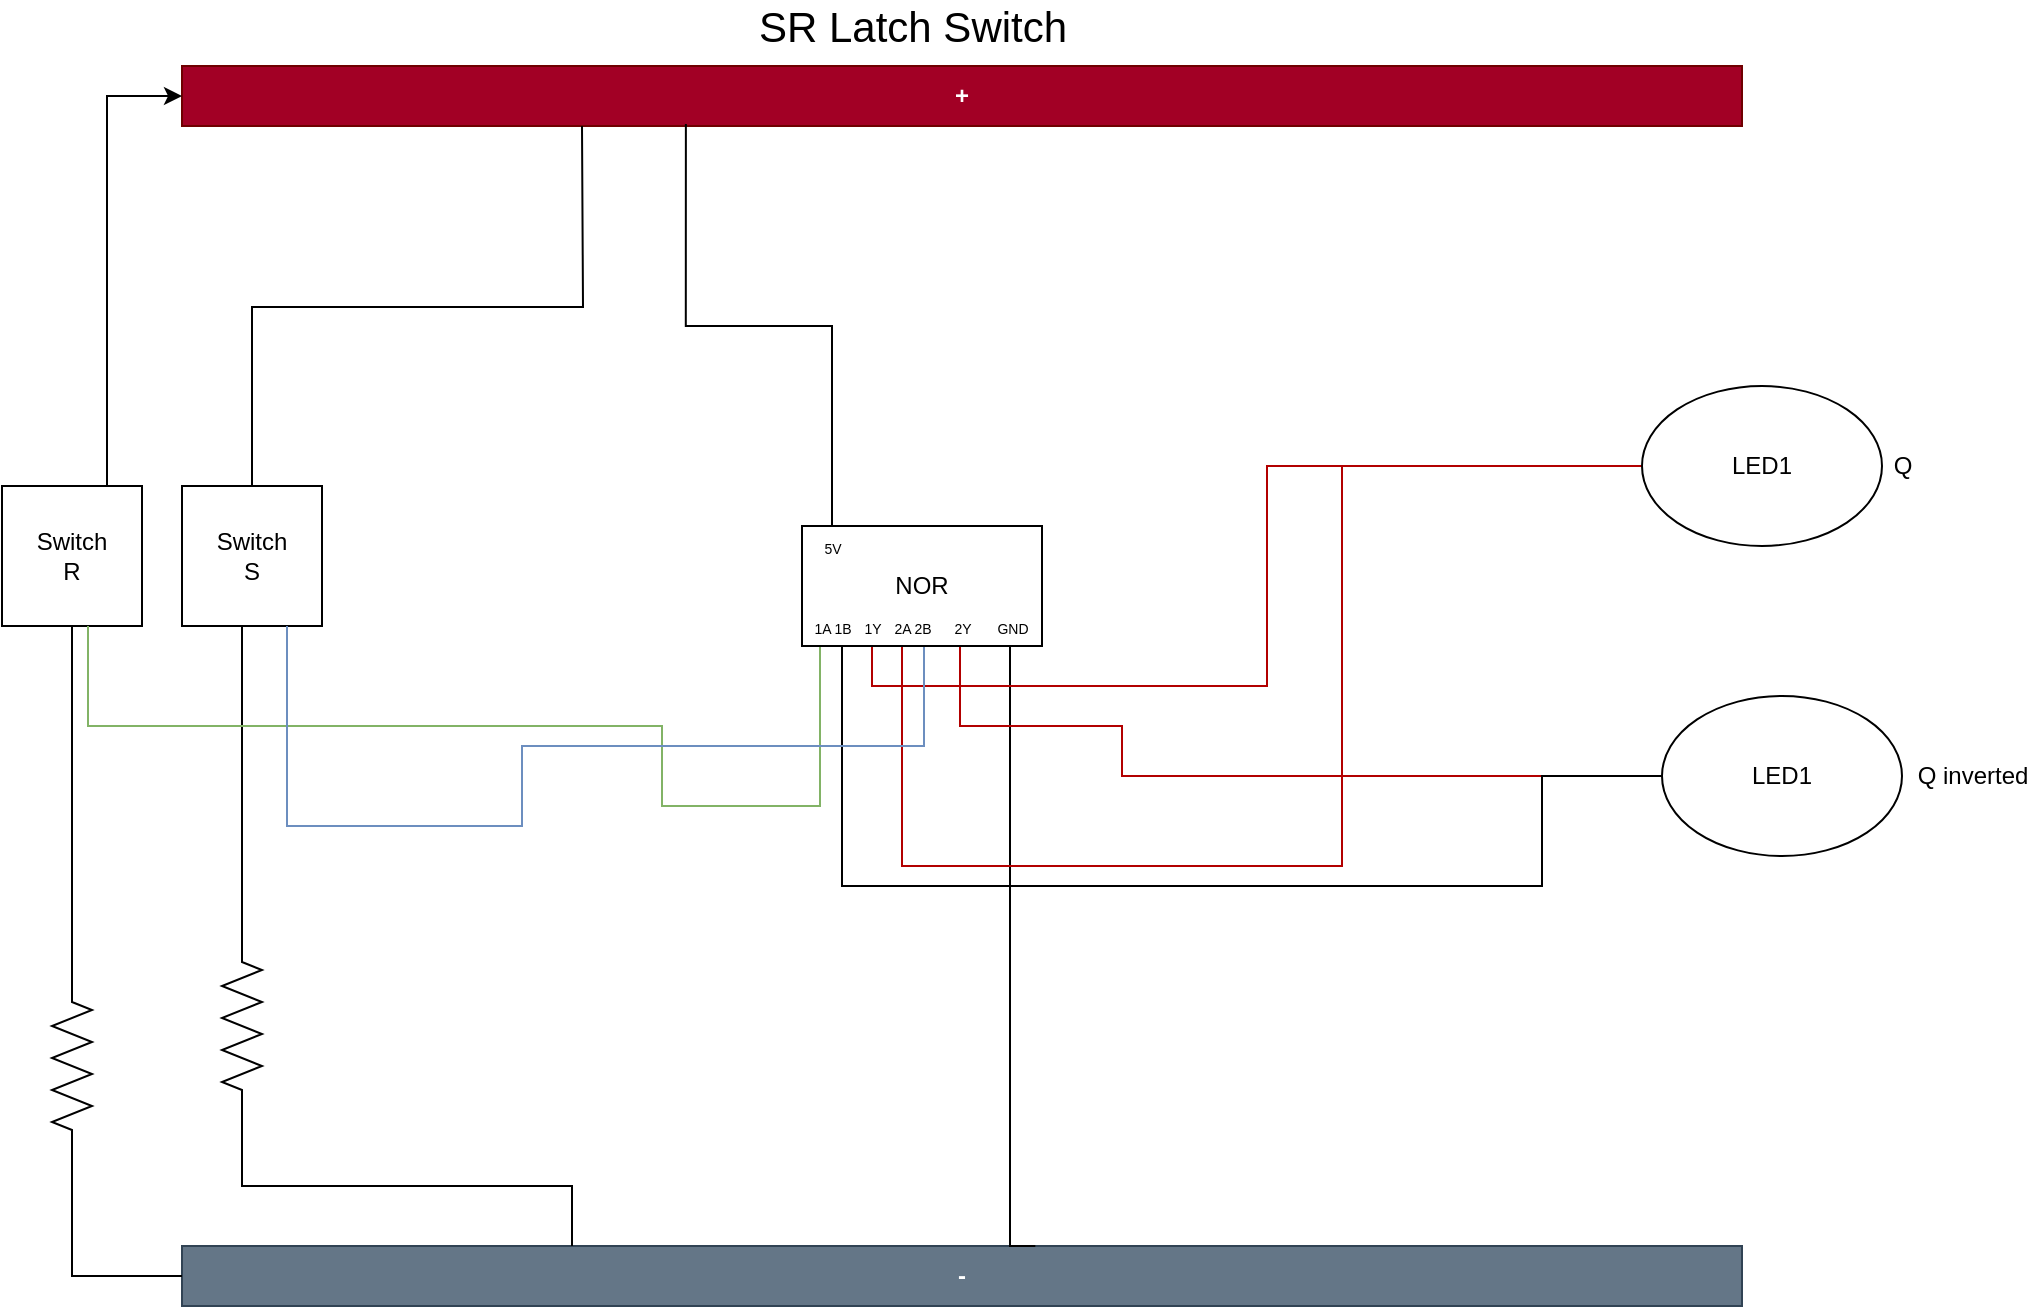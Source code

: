 <mxfile version="14.4.3" type="github" pages="3">
  <diagram name="Page-1" id="16e2658f-23c8-b752-8be9-c03fbebb8bbe">
    <mxGraphModel dx="1422" dy="1644" grid="1" gridSize="10" guides="1" tooltips="1" connect="1" arrows="1" fold="1" page="1" pageScale="1" pageWidth="1100" pageHeight="850" background="#ffffff" math="0" shadow="0">
      <root>
        <mxCell id="0" />
        <mxCell id="1" parent="0" />
        <mxCell id="QfR4-UJ0whjhzspE8iMq-1" value="&lt;b&gt;+&lt;/b&gt;" style="rounded=0;whiteSpace=wrap;html=1;direction=west;fillColor=#a20025;strokeColor=#6F0000;fontColor=#ffffff;" vertex="1" parent="1">
          <mxGeometry x="140" y="30" width="780" height="30" as="geometry" />
        </mxCell>
        <mxCell id="QfR4-UJ0whjhzspE8iMq-2" value="&lt;b&gt;-&lt;/b&gt;" style="rounded=0;whiteSpace=wrap;html=1;direction=west;fillColor=#647687;strokeColor=#314354;fontColor=#ffffff;" vertex="1" parent="1">
          <mxGeometry x="140" y="620" width="780" height="30" as="geometry" />
        </mxCell>
        <mxCell id="QfR4-UJ0whjhzspE8iMq-5" style="edgeStyle=orthogonalEdgeStyle;rounded=0;orthogonalLoop=1;jettySize=auto;html=1;exitX=0.75;exitY=0;exitDx=0;exitDy=0;entryX=1;entryY=0.5;entryDx=0;entryDy=0;" edge="1" parent="1" source="QfR4-UJ0whjhzspE8iMq-3" target="QfR4-UJ0whjhzspE8iMq-1">
          <mxGeometry relative="1" as="geometry" />
        </mxCell>
        <mxCell id="QfR4-UJ0whjhzspE8iMq-11" style="edgeStyle=orthogonalEdgeStyle;rounded=0;orthogonalLoop=1;jettySize=auto;html=1;exitX=0.5;exitY=1;exitDx=0;exitDy=0;endArrow=none;endFill=0;" edge="1" parent="1" source="QfR4-UJ0whjhzspE8iMq-3" target="QfR4-UJ0whjhzspE8iMq-10">
          <mxGeometry relative="1" as="geometry" />
        </mxCell>
        <mxCell id="QfR4-UJ0whjhzspE8iMq-3" value="Switch&lt;br&gt;R" style="whiteSpace=wrap;html=1;aspect=fixed;" vertex="1" parent="1">
          <mxGeometry x="50" y="240" width="70" height="70" as="geometry" />
        </mxCell>
        <mxCell id="QfR4-UJ0whjhzspE8iMq-6" style="edgeStyle=orthogonalEdgeStyle;rounded=0;orthogonalLoop=1;jettySize=auto;html=1;exitX=0.5;exitY=0;exitDx=0;exitDy=0;endArrow=none;endFill=0;" edge="1" parent="1" source="QfR4-UJ0whjhzspE8iMq-4">
          <mxGeometry relative="1" as="geometry">
            <mxPoint x="340" y="60" as="targetPoint" />
          </mxGeometry>
        </mxCell>
        <mxCell id="QfR4-UJ0whjhzspE8iMq-8" style="edgeStyle=orthogonalEdgeStyle;rounded=0;orthogonalLoop=1;jettySize=auto;html=1;exitX=0.5;exitY=1;exitDx=0;exitDy=0;endArrow=none;endFill=0;" edge="1" parent="1" source="QfR4-UJ0whjhzspE8iMq-4" target="QfR4-UJ0whjhzspE8iMq-7">
          <mxGeometry relative="1" as="geometry">
            <Array as="points">
              <mxPoint x="170" y="310" />
            </Array>
          </mxGeometry>
        </mxCell>
        <mxCell id="QfR4-UJ0whjhzspE8iMq-4" value="Switch&lt;br&gt;S" style="whiteSpace=wrap;html=1;aspect=fixed;" vertex="1" parent="1">
          <mxGeometry x="140" y="240" width="70" height="70" as="geometry" />
        </mxCell>
        <mxCell id="QfR4-UJ0whjhzspE8iMq-9" style="edgeStyle=orthogonalEdgeStyle;rounded=0;orthogonalLoop=1;jettySize=auto;html=1;exitX=1;exitY=0.5;exitDx=0;exitDy=0;exitPerimeter=0;entryX=0.75;entryY=1;entryDx=0;entryDy=0;endArrow=none;endFill=0;" edge="1" parent="1" source="QfR4-UJ0whjhzspE8iMq-7" target="QfR4-UJ0whjhzspE8iMq-2">
          <mxGeometry relative="1" as="geometry" />
        </mxCell>
        <mxCell id="QfR4-UJ0whjhzspE8iMq-7" value="" style="pointerEvents=1;verticalLabelPosition=bottom;shadow=0;dashed=0;align=center;html=1;verticalAlign=top;shape=mxgraph.electrical.resistors.resistor_2;rotation=90;" vertex="1" parent="1">
          <mxGeometry x="120" y="500" width="100" height="20" as="geometry" />
        </mxCell>
        <mxCell id="QfR4-UJ0whjhzspE8iMq-12" style="edgeStyle=orthogonalEdgeStyle;rounded=0;orthogonalLoop=1;jettySize=auto;html=1;exitX=1;exitY=0.5;exitDx=0;exitDy=0;exitPerimeter=0;entryX=1;entryY=0.5;entryDx=0;entryDy=0;endArrow=none;endFill=0;" edge="1" parent="1" source="QfR4-UJ0whjhzspE8iMq-10" target="QfR4-UJ0whjhzspE8iMq-2">
          <mxGeometry relative="1" as="geometry" />
        </mxCell>
        <mxCell id="QfR4-UJ0whjhzspE8iMq-10" value="" style="pointerEvents=1;verticalLabelPosition=bottom;shadow=0;dashed=0;align=center;html=1;verticalAlign=top;shape=mxgraph.electrical.resistors.resistor_2;rotation=90;" vertex="1" parent="1">
          <mxGeometry x="35" y="520" width="100" height="20" as="geometry" />
        </mxCell>
        <mxCell id="QfR4-UJ0whjhzspE8iMq-16" style="edgeStyle=orthogonalEdgeStyle;rounded=0;orthogonalLoop=1;jettySize=auto;html=1;entryX=0.677;entryY=0.033;entryDx=0;entryDy=0;entryPerimeter=0;endArrow=none;endFill=0;" edge="1" parent="1" source="QfR4-UJ0whjhzspE8iMq-15" target="QfR4-UJ0whjhzspE8iMq-1">
          <mxGeometry relative="1" as="geometry" />
        </mxCell>
        <mxCell id="QfR4-UJ0whjhzspE8iMq-17" style="edgeStyle=orthogonalEdgeStyle;rounded=0;orthogonalLoop=1;jettySize=auto;html=1;entryX=0.453;entryY=1;entryDx=0;entryDy=0;entryPerimeter=0;endArrow=none;endFill=0;" edge="1" parent="1" target="QfR4-UJ0whjhzspE8iMq-2">
          <mxGeometry relative="1" as="geometry">
            <mxPoint x="554" y="320" as="sourcePoint" />
            <Array as="points">
              <mxPoint x="554" y="620" />
            </Array>
          </mxGeometry>
        </mxCell>
        <mxCell id="QfR4-UJ0whjhzspE8iMq-26" style="edgeStyle=orthogonalEdgeStyle;rounded=0;orthogonalLoop=1;jettySize=auto;html=1;endArrow=none;endFill=0;entryX=0;entryY=0.5;entryDx=0;entryDy=0;fillColor=#e51400;strokeColor=#B20000;" edge="1" parent="1" target="QfR4-UJ0whjhzspE8iMq-25">
          <mxGeometry relative="1" as="geometry">
            <mxPoint x="610" y="400" as="targetPoint" />
            <mxPoint x="529" y="320" as="sourcePoint" />
            <Array as="points">
              <mxPoint x="529" y="360" />
              <mxPoint x="610" y="360" />
              <mxPoint x="610" y="385" />
            </Array>
          </mxGeometry>
        </mxCell>
        <mxCell id="QfR4-UJ0whjhzspE8iMq-29" style="edgeStyle=orthogonalEdgeStyle;rounded=0;orthogonalLoop=1;jettySize=auto;html=1;exitX=0.5;exitY=1;exitDx=0;exitDy=0;entryX=0;entryY=0.5;entryDx=0;entryDy=0;endArrow=none;endFill=0;exitPerimeter=0;fillColor=#e51400;strokeColor=#B20000;" edge="1" parent="1" source="QfR4-UJ0whjhzspE8iMq-21" target="QfR4-UJ0whjhzspE8iMq-18">
          <mxGeometry relative="1" as="geometry" />
        </mxCell>
        <mxCell id="QfR4-UJ0whjhzspE8iMq-30" style="edgeStyle=orthogonalEdgeStyle;rounded=0;orthogonalLoop=1;jettySize=auto;html=1;exitX=0.5;exitY=1;exitDx=0;exitDy=0;endArrow=none;endFill=0;exitPerimeter=0;entryX=0;entryY=0.5;entryDx=0;entryDy=0;" edge="1" parent="1" source="QfR4-UJ0whjhzspE8iMq-20" target="QfR4-UJ0whjhzspE8iMq-25">
          <mxGeometry relative="1" as="geometry">
            <mxPoint x="820" y="390" as="targetPoint" />
            <Array as="points">
              <mxPoint x="470" y="440" />
              <mxPoint x="820" y="440" />
              <mxPoint x="820" y="385" />
            </Array>
          </mxGeometry>
        </mxCell>
        <mxCell id="QfR4-UJ0whjhzspE8iMq-33" style="edgeStyle=orthogonalEdgeStyle;rounded=0;orthogonalLoop=1;jettySize=auto;html=1;endArrow=none;endFill=0;gradientColor=#97d077;fillColor=#d5e8d4;strokeColor=#82b366;" edge="1" parent="1">
          <mxGeometry relative="1" as="geometry">
            <mxPoint x="93" y="310" as="targetPoint" />
            <mxPoint x="459" y="320" as="sourcePoint" />
            <Array as="points">
              <mxPoint x="459" y="400" />
              <mxPoint x="380" y="400" />
              <mxPoint x="380" y="360" />
              <mxPoint x="93" y="360" />
            </Array>
          </mxGeometry>
        </mxCell>
        <mxCell id="QfR4-UJ0whjhzspE8iMq-34" style="edgeStyle=orthogonalEdgeStyle;rounded=0;orthogonalLoop=1;jettySize=auto;html=1;exitX=-0.05;exitY=0.8;exitDx=0;exitDy=0;endArrow=none;endFill=0;exitPerimeter=0;entryX=0;entryY=0.5;entryDx=0;entryDy=0;fillColor=#e51400;strokeColor=#B20000;" edge="1" parent="1" source="QfR4-UJ0whjhzspE8iMq-23" target="QfR4-UJ0whjhzspE8iMq-18">
          <mxGeometry relative="1" as="geometry">
            <mxPoint x="610" y="410" as="targetPoint" />
            <Array as="points">
              <mxPoint x="500" y="316" />
              <mxPoint x="500" y="430" />
              <mxPoint x="720" y="430" />
              <mxPoint x="720" y="230" />
            </Array>
          </mxGeometry>
        </mxCell>
        <mxCell id="QfR4-UJ0whjhzspE8iMq-35" style="edgeStyle=orthogonalEdgeStyle;rounded=0;orthogonalLoop=1;jettySize=auto;html=1;endArrow=none;endFill=0;entryX=0.75;entryY=1;entryDx=0;entryDy=0;gradientColor=#7ea6e0;fillColor=#dae8fc;strokeColor=#6c8ebf;" edge="1" parent="1" target="QfR4-UJ0whjhzspE8iMq-4">
          <mxGeometry relative="1" as="geometry">
            <mxPoint x="230" y="400" as="targetPoint" />
            <mxPoint x="511" y="320" as="sourcePoint" />
            <Array as="points">
              <mxPoint x="511" y="370" />
              <mxPoint x="310" y="370" />
              <mxPoint x="310" y="410" />
              <mxPoint x="193" y="410" />
            </Array>
          </mxGeometry>
        </mxCell>
        <mxCell id="QfR4-UJ0whjhzspE8iMq-13" value="NOR&lt;br&gt;" style="rounded=0;whiteSpace=wrap;html=1;" vertex="1" parent="1">
          <mxGeometry x="450" y="260" width="120" height="60" as="geometry" />
        </mxCell>
        <mxCell id="QfR4-UJ0whjhzspE8iMq-14" value="&lt;font style=&quot;font-size: 7px&quot;&gt;GND&lt;/font&gt;" style="text;html=1;resizable=0;autosize=1;align=center;verticalAlign=middle;points=[];fillColor=none;strokeColor=none;rounded=0;" vertex="1" parent="1">
          <mxGeometry x="540" y="300" width="30" height="20" as="geometry" />
        </mxCell>
        <mxCell id="QfR4-UJ0whjhzspE8iMq-15" value="&lt;span style=&quot;font-size: 7px&quot;&gt;5V&lt;/span&gt;" style="text;html=1;resizable=0;autosize=1;align=center;verticalAlign=middle;points=[];fillColor=none;strokeColor=none;rounded=0;" vertex="1" parent="1">
          <mxGeometry x="455" y="260" width="20" height="20" as="geometry" />
        </mxCell>
        <mxCell id="QfR4-UJ0whjhzspE8iMq-18" value="LED1" style="ellipse;whiteSpace=wrap;html=1;" vertex="1" parent="1">
          <mxGeometry x="870" y="190" width="120" height="80" as="geometry" />
        </mxCell>
        <mxCell id="QfR4-UJ0whjhzspE8iMq-19" value="&lt;span style=&quot;font-size: 7px&quot;&gt;1A&lt;/span&gt;" style="text;html=1;resizable=0;autosize=1;align=center;verticalAlign=middle;points=[];fillColor=none;strokeColor=none;rounded=0;" vertex="1" parent="1">
          <mxGeometry x="450" y="300" width="20" height="20" as="geometry" />
        </mxCell>
        <mxCell id="QfR4-UJ0whjhzspE8iMq-20" value="&lt;span style=&quot;font-size: 7px&quot;&gt;1B&lt;/span&gt;" style="text;html=1;resizable=0;autosize=1;align=center;verticalAlign=middle;points=[];fillColor=none;strokeColor=none;rounded=0;" vertex="1" parent="1">
          <mxGeometry x="460" y="300" width="20" height="20" as="geometry" />
        </mxCell>
        <mxCell id="QfR4-UJ0whjhzspE8iMq-21" value="&lt;span style=&quot;font-size: 7px&quot;&gt;1Y&lt;/span&gt;&lt;span style=&quot;color: rgba(0 , 0 , 0 , 0) ; font-family: monospace ; font-size: 0px&quot;&gt;%3CmxGraphModel%3E%3Croot%3E%3CmxCell%20id%3D%220%22%2F%3E%3CmxCell%20id%3D%221%22%20parent%3D%220%22%2F%3E%3CmxCell%20id%3D%222%22%20value%3D%22%26lt%3Bspan%20style%3D%26quot%3Bfont-size%3A%207px%26quot%3B%26gt%3B5V%26lt%3B%2Fspan%26gt%3B%22%20style%3D%22text%3Bhtml%3D1%3Bresizable%3D0%3Bautosize%3D1%3Balign%3Dcenter%3BverticalAlign%3Dmiddle%3Bpoints%3D%5B%5D%3BfillColor%3Dnone%3BstrokeColor%3Dnone%3Brounded%3D0%3B%22%20vertex%3D%221%22%20parent%3D%221%22%3E%3CmxGeometry%20x%3D%22455%22%20y%3D%22260%22%20width%3D%2220%22%20height%3D%2220%22%20as%3D%22geometry%22%2F%3E%3C%2FmxCell%3E%3C%2Froot%3E%3C%2FmxGraphModel%3E&lt;/span&gt;" style="text;html=1;resizable=0;autosize=1;align=center;verticalAlign=middle;points=[];fillColor=none;strokeColor=none;rounded=0;" vertex="1" parent="1">
          <mxGeometry x="475" y="300" width="20" height="20" as="geometry" />
        </mxCell>
        <mxCell id="QfR4-UJ0whjhzspE8iMq-22" value="&lt;span style=&quot;font-size: 7px&quot;&gt;2A&lt;/span&gt;" style="text;html=1;resizable=0;autosize=1;align=center;verticalAlign=middle;points=[];fillColor=none;strokeColor=none;rounded=0;" vertex="1" parent="1">
          <mxGeometry x="490" y="300" width="20" height="20" as="geometry" />
        </mxCell>
        <mxCell id="QfR4-UJ0whjhzspE8iMq-23" value="&lt;span style=&quot;font-size: 7px&quot;&gt;2B&lt;/span&gt;" style="text;html=1;resizable=0;autosize=1;align=center;verticalAlign=middle;points=[];fillColor=none;strokeColor=none;rounded=0;" vertex="1" parent="1">
          <mxGeometry x="500" y="300" width="20" height="20" as="geometry" />
        </mxCell>
        <mxCell id="QfR4-UJ0whjhzspE8iMq-24" value="&lt;span style=&quot;font-size: 7px&quot;&gt;2Y&lt;/span&gt;" style="text;html=1;resizable=0;autosize=1;align=center;verticalAlign=middle;points=[];fillColor=none;strokeColor=none;rounded=0;" vertex="1" parent="1">
          <mxGeometry x="520" y="300" width="20" height="20" as="geometry" />
        </mxCell>
        <mxCell id="QfR4-UJ0whjhzspE8iMq-25" value="LED1" style="ellipse;whiteSpace=wrap;html=1;" vertex="1" parent="1">
          <mxGeometry x="880" y="345" width="120" height="80" as="geometry" />
        </mxCell>
        <mxCell id="QfR4-UJ0whjhzspE8iMq-27" value="Q" style="text;html=1;resizable=0;autosize=1;align=center;verticalAlign=middle;points=[];fillColor=none;strokeColor=none;rounded=0;" vertex="1" parent="1">
          <mxGeometry x="990" y="220" width="20" height="20" as="geometry" />
        </mxCell>
        <mxCell id="QfR4-UJ0whjhzspE8iMq-28" value="Q inverted" style="text;html=1;resizable=0;autosize=1;align=center;verticalAlign=middle;points=[];fillColor=none;strokeColor=none;rounded=0;" vertex="1" parent="1">
          <mxGeometry x="1000" y="375" width="70" height="20" as="geometry" />
        </mxCell>
        <mxCell id="26kr1pwJF45kp2rdB3a0-1" value="&lt;font style=&quot;font-size: 21px&quot;&gt;SR Latch Switch&lt;/font&gt;" style="text;html=1;resizable=0;autosize=1;align=center;verticalAlign=middle;points=[];fillColor=none;strokeColor=none;rounded=0;" vertex="1" parent="1">
          <mxGeometry x="420" width="170" height="20" as="geometry" />
        </mxCell>
      </root>
    </mxGraphModel>
  </diagram>
  <diagram id="KR2GZfbOzbUdG0_TTxuq" name="Page-2">
    <mxGraphModel dx="1422" dy="1894" grid="1" gridSize="10" guides="1" tooltips="1" connect="1" arrows="1" fold="1" page="1" pageScale="1" pageWidth="850" pageHeight="1100" math="0" shadow="0">
      <root>
        <mxCell id="eFOrSExq6CK0ts5UjtNN-0" />
        <mxCell id="eFOrSExq6CK0ts5UjtNN-1" parent="eFOrSExq6CK0ts5UjtNN-0" />
        <mxCell id="nwZKjMlIcpPPA3rk51uq-0" value="&lt;b&gt;+&lt;/b&gt;" style="rounded=0;whiteSpace=wrap;html=1;direction=west;fillColor=#a20025;strokeColor=#6F0000;fontColor=#ffffff;" vertex="1" parent="eFOrSExq6CK0ts5UjtNN-1">
          <mxGeometry x="277" y="29.62" width="790" height="30.38" as="geometry" />
        </mxCell>
        <mxCell id="nwZKjMlIcpPPA3rk51uq-1" value="&lt;b&gt;-&lt;/b&gt;" style="rounded=0;whiteSpace=wrap;html=1;direction=west;fillColor=#647687;strokeColor=#314354;fontColor=#ffffff;" vertex="1" parent="eFOrSExq6CK0ts5UjtNN-1">
          <mxGeometry x="287" y="620" width="780" height="30" as="geometry" />
        </mxCell>
        <mxCell id="nwZKjMlIcpPPA3rk51uq-3" style="edgeStyle=orthogonalEdgeStyle;rounded=0;orthogonalLoop=1;jettySize=auto;html=1;endArrow=none;endFill=0;exitX=0.25;exitY=1;exitDx=0;exitDy=0;" edge="1" parent="eFOrSExq6CK0ts5UjtNN-1" source="nwZKjMlIcpPPA3rk51uq-4" target="nwZKjMlIcpPPA3rk51uq-11">
          <mxGeometry relative="1" as="geometry">
            <mxPoint x="60" y="320" as="sourcePoint" />
            <Array as="points">
              <mxPoint x="60" y="305" />
              <mxPoint x="60" y="360" />
              <mxPoint x="232" y="360" />
            </Array>
          </mxGeometry>
        </mxCell>
        <mxCell id="WiQnFg71IerMg16deOx3-1" style="edgeStyle=orthogonalEdgeStyle;rounded=0;orthogonalLoop=1;jettySize=auto;html=1;exitX=0.75;exitY=1;exitDx=0;exitDy=0;endArrow=none;endFill=0;entryX=0.55;entryY=0.95;entryDx=0;entryDy=0;entryPerimeter=0;" edge="1" parent="eFOrSExq6CK0ts5UjtNN-1" source="nwZKjMlIcpPPA3rk51uq-4" target="nwZKjMlIcpPPA3rk51uq-41">
          <mxGeometry relative="1" as="geometry">
            <mxPoint x="358" y="230" as="targetPoint" />
            <Array as="points">
              <mxPoint x="93" y="325" />
              <mxPoint x="260" y="325" />
              <mxPoint x="260" y="280" />
              <mxPoint x="361" y="280" />
            </Array>
          </mxGeometry>
        </mxCell>
        <mxCell id="nwZKjMlIcpPPA3rk51uq-4" value="Switch&lt;br&gt;D" style="whiteSpace=wrap;html=1;aspect=fixed;" vertex="1" parent="eFOrSExq6CK0ts5UjtNN-1">
          <mxGeometry x="40" y="235" width="70" height="70" as="geometry" />
        </mxCell>
        <mxCell id="nwZKjMlIcpPPA3rk51uq-5" style="edgeStyle=orthogonalEdgeStyle;rounded=0;orthogonalLoop=1;jettySize=auto;html=1;exitX=0.5;exitY=0;exitDx=0;exitDy=0;endArrow=none;endFill=0;fillColor=#fad9d5;strokeColor=#ae4132;" edge="1" parent="eFOrSExq6CK0ts5UjtNN-1" source="nwZKjMlIcpPPA3rk51uq-7">
          <mxGeometry relative="1" as="geometry">
            <mxPoint x="487" y="60" as="targetPoint" />
          </mxGeometry>
        </mxCell>
        <mxCell id="nwZKjMlIcpPPA3rk51uq-6" style="edgeStyle=orthogonalEdgeStyle;rounded=0;orthogonalLoop=1;jettySize=auto;html=1;exitX=0.5;exitY=1;exitDx=0;exitDy=0;endArrow=none;endFill=0;" edge="1" parent="eFOrSExq6CK0ts5UjtNN-1" source="nwZKjMlIcpPPA3rk51uq-7" target="nwZKjMlIcpPPA3rk51uq-9">
          <mxGeometry relative="1" as="geometry">
            <Array as="points">
              <mxPoint x="317" y="310" />
            </Array>
          </mxGeometry>
        </mxCell>
        <mxCell id="baV7a3Zu3wdEVQ7jMZa--9" style="edgeStyle=orthogonalEdgeStyle;rounded=0;orthogonalLoop=1;jettySize=auto;html=1;exitX=1;exitY=0.75;exitDx=0;exitDy=0;entryX=-0.15;entryY=1;entryDx=0;entryDy=0;entryPerimeter=0;endArrow=none;endFill=0;fillColor=#d0cee2;strokeColor=#56517e;" edge="1" parent="eFOrSExq6CK0ts5UjtNN-1" source="nwZKjMlIcpPPA3rk51uq-7" target="nwZKjMlIcpPPA3rk51uq-39">
          <mxGeometry relative="1" as="geometry" />
        </mxCell>
        <mxCell id="WiQnFg71IerMg16deOx3-2" style="edgeStyle=orthogonalEdgeStyle;rounded=0;orthogonalLoop=1;jettySize=auto;html=1;exitX=0.25;exitY=1;exitDx=0;exitDy=0;endArrow=none;endFill=0;fillColor=#d0cee2;strokeColor=#56517e;" edge="1" parent="eFOrSExq6CK0ts5UjtNN-1" source="nwZKjMlIcpPPA3rk51uq-7">
          <mxGeometry relative="1" as="geometry">
            <mxPoint x="349" y="230" as="targetPoint" />
            <Array as="points">
              <mxPoint x="138" y="350" />
              <mxPoint x="349" y="350" />
            </Array>
          </mxGeometry>
        </mxCell>
        <mxCell id="nwZKjMlIcpPPA3rk51uq-7" value="Switch&lt;br&gt;E" style="whiteSpace=wrap;html=1;aspect=fixed;" vertex="1" parent="eFOrSExq6CK0ts5UjtNN-1">
          <mxGeometry x="120" y="235" width="70" height="70" as="geometry" />
        </mxCell>
        <mxCell id="nwZKjMlIcpPPA3rk51uq-8" style="edgeStyle=orthogonalEdgeStyle;rounded=0;orthogonalLoop=1;jettySize=auto;html=1;exitX=1;exitY=0.5;exitDx=0;exitDy=0;exitPerimeter=0;entryX=0.75;entryY=1;entryDx=0;entryDy=0;endArrow=none;endFill=0;" edge="1" parent="eFOrSExq6CK0ts5UjtNN-1" source="nwZKjMlIcpPPA3rk51uq-9" target="nwZKjMlIcpPPA3rk51uq-1">
          <mxGeometry relative="1" as="geometry" />
        </mxCell>
        <mxCell id="nwZKjMlIcpPPA3rk51uq-9" value="" style="pointerEvents=1;verticalLabelPosition=bottom;shadow=0;dashed=0;align=center;html=1;verticalAlign=top;shape=mxgraph.electrical.resistors.resistor_2;rotation=90;" vertex="1" parent="eFOrSExq6CK0ts5UjtNN-1">
          <mxGeometry x="267" y="500" width="100" height="20" as="geometry" />
        </mxCell>
        <mxCell id="nwZKjMlIcpPPA3rk51uq-10" style="edgeStyle=orthogonalEdgeStyle;rounded=0;orthogonalLoop=1;jettySize=auto;html=1;exitX=1;exitY=0.5;exitDx=0;exitDy=0;exitPerimeter=0;entryX=1;entryY=0.5;entryDx=0;entryDy=0;endArrow=none;endFill=0;" edge="1" parent="eFOrSExq6CK0ts5UjtNN-1" source="nwZKjMlIcpPPA3rk51uq-11" target="nwZKjMlIcpPPA3rk51uq-1">
          <mxGeometry relative="1" as="geometry" />
        </mxCell>
        <mxCell id="nwZKjMlIcpPPA3rk51uq-11" value="" style="pointerEvents=1;verticalLabelPosition=bottom;shadow=0;dashed=0;align=center;html=1;verticalAlign=top;shape=mxgraph.electrical.resistors.resistor_2;rotation=90;" vertex="1" parent="eFOrSExq6CK0ts5UjtNN-1">
          <mxGeometry x="182" y="520" width="100" height="20" as="geometry" />
        </mxCell>
        <mxCell id="nwZKjMlIcpPPA3rk51uq-12" style="edgeStyle=orthogonalEdgeStyle;rounded=0;orthogonalLoop=1;jettySize=auto;html=1;entryX=0.677;entryY=0.033;entryDx=0;entryDy=0;entryPerimeter=0;endArrow=none;endFill=0;fillColor=#fad9d5;strokeColor=#ae4132;" edge="1" parent="eFOrSExq6CK0ts5UjtNN-1" source="nwZKjMlIcpPPA3rk51uq-22" target="nwZKjMlIcpPPA3rk51uq-0">
          <mxGeometry relative="1" as="geometry" />
        </mxCell>
        <mxCell id="nwZKjMlIcpPPA3rk51uq-13" style="edgeStyle=orthogonalEdgeStyle;rounded=0;orthogonalLoop=1;jettySize=auto;html=1;entryX=0.453;entryY=1;entryDx=0;entryDy=0;entryPerimeter=0;endArrow=none;endFill=0;" edge="1" parent="eFOrSExq6CK0ts5UjtNN-1" target="nwZKjMlIcpPPA3rk51uq-1">
          <mxGeometry relative="1" as="geometry">
            <mxPoint x="701" y="320" as="sourcePoint" />
            <Array as="points">
              <mxPoint x="701" y="620" />
            </Array>
          </mxGeometry>
        </mxCell>
        <mxCell id="nwZKjMlIcpPPA3rk51uq-14" style="edgeStyle=orthogonalEdgeStyle;rounded=0;orthogonalLoop=1;jettySize=auto;html=1;endArrow=none;endFill=0;entryX=0;entryY=0.5;entryDx=0;entryDy=0;fillColor=#e51400;strokeColor=#B20000;" edge="1" parent="eFOrSExq6CK0ts5UjtNN-1" target="nwZKjMlIcpPPA3rk51uq-30">
          <mxGeometry relative="1" as="geometry">
            <mxPoint x="757" y="400" as="targetPoint" />
            <mxPoint x="676" y="320" as="sourcePoint" />
            <Array as="points">
              <mxPoint x="676" y="360" />
              <mxPoint x="757" y="360" />
              <mxPoint x="757" y="385" />
            </Array>
          </mxGeometry>
        </mxCell>
        <mxCell id="nwZKjMlIcpPPA3rk51uq-15" style="edgeStyle=orthogonalEdgeStyle;rounded=0;orthogonalLoop=1;jettySize=auto;html=1;exitX=0.5;exitY=1;exitDx=0;exitDy=0;entryX=0;entryY=0.5;entryDx=0;entryDy=0;endArrow=none;endFill=0;exitPerimeter=0;fillColor=#e51400;strokeColor=#B20000;" edge="1" parent="eFOrSExq6CK0ts5UjtNN-1" source="nwZKjMlIcpPPA3rk51uq-26" target="nwZKjMlIcpPPA3rk51uq-23">
          <mxGeometry relative="1" as="geometry" />
        </mxCell>
        <mxCell id="nwZKjMlIcpPPA3rk51uq-16" style="edgeStyle=orthogonalEdgeStyle;rounded=0;orthogonalLoop=1;jettySize=auto;html=1;exitX=0.5;exitY=1;exitDx=0;exitDy=0;endArrow=none;endFill=0;exitPerimeter=0;entryX=0;entryY=0.5;entryDx=0;entryDy=0;" edge="1" parent="eFOrSExq6CK0ts5UjtNN-1" source="nwZKjMlIcpPPA3rk51uq-25" target="nwZKjMlIcpPPA3rk51uq-30">
          <mxGeometry relative="1" as="geometry">
            <mxPoint x="967" y="390" as="targetPoint" />
            <Array as="points">
              <mxPoint x="617" y="440" />
              <mxPoint x="967" y="440" />
              <mxPoint x="967" y="385" />
            </Array>
          </mxGeometry>
        </mxCell>
        <mxCell id="nwZKjMlIcpPPA3rk51uq-17" style="edgeStyle=orthogonalEdgeStyle;rounded=0;orthogonalLoop=1;jettySize=auto;html=1;endArrow=none;endFill=0;gradientColor=#97d077;fillColor=#d5e8d4;strokeColor=#82b366;" edge="1" parent="eFOrSExq6CK0ts5UjtNN-1">
          <mxGeometry relative="1" as="geometry">
            <mxPoint x="333" y="230" as="targetPoint" />
            <mxPoint x="606" y="320" as="sourcePoint" />
            <Array as="points">
              <mxPoint x="606" y="400" />
              <mxPoint x="527" y="400" />
              <mxPoint x="527" y="360" />
              <mxPoint x="340" y="360" />
              <mxPoint x="340" y="290" />
              <mxPoint x="333" y="290" />
            </Array>
          </mxGeometry>
        </mxCell>
        <mxCell id="nwZKjMlIcpPPA3rk51uq-18" style="edgeStyle=orthogonalEdgeStyle;rounded=0;orthogonalLoop=1;jettySize=auto;html=1;exitX=-0.05;exitY=0.8;exitDx=0;exitDy=0;endArrow=none;endFill=0;exitPerimeter=0;entryX=0;entryY=0.5;entryDx=0;entryDy=0;fillColor=#e51400;strokeColor=#B20000;" edge="1" parent="eFOrSExq6CK0ts5UjtNN-1" source="nwZKjMlIcpPPA3rk51uq-28" target="nwZKjMlIcpPPA3rk51uq-23">
          <mxGeometry relative="1" as="geometry">
            <mxPoint x="757" y="410" as="targetPoint" />
            <Array as="points">
              <mxPoint x="647" y="316" />
              <mxPoint x="647" y="430" />
              <mxPoint x="867" y="430" />
              <mxPoint x="867" y="230" />
            </Array>
          </mxGeometry>
        </mxCell>
        <mxCell id="nwZKjMlIcpPPA3rk51uq-20" value="NOR&lt;br&gt;" style="rounded=0;whiteSpace=wrap;html=1;" vertex="1" parent="eFOrSExq6CK0ts5UjtNN-1">
          <mxGeometry x="597" y="260" width="120" height="60" as="geometry" />
        </mxCell>
        <mxCell id="nwZKjMlIcpPPA3rk51uq-21" value="&lt;font style=&quot;font-size: 7px&quot;&gt;GND&lt;/font&gt;" style="text;html=1;resizable=0;autosize=1;align=center;verticalAlign=middle;points=[];fillColor=none;strokeColor=none;rounded=0;" vertex="1" parent="eFOrSExq6CK0ts5UjtNN-1">
          <mxGeometry x="687" y="300" width="30" height="20" as="geometry" />
        </mxCell>
        <mxCell id="nwZKjMlIcpPPA3rk51uq-22" value="&lt;span style=&quot;font-size: 7px&quot;&gt;5V&lt;/span&gt;" style="text;html=1;resizable=0;autosize=1;align=center;verticalAlign=middle;points=[];fillColor=none;strokeColor=none;rounded=0;" vertex="1" parent="eFOrSExq6CK0ts5UjtNN-1">
          <mxGeometry x="602" y="260" width="20" height="20" as="geometry" />
        </mxCell>
        <mxCell id="nwZKjMlIcpPPA3rk51uq-23" value="LED1" style="ellipse;whiteSpace=wrap;html=1;" vertex="1" parent="eFOrSExq6CK0ts5UjtNN-1">
          <mxGeometry x="1017" y="190" width="120" height="80" as="geometry" />
        </mxCell>
        <mxCell id="nwZKjMlIcpPPA3rk51uq-24" value="&lt;span style=&quot;font-size: 7px&quot;&gt;1A&lt;/span&gt;" style="text;html=1;resizable=0;autosize=1;align=center;verticalAlign=middle;points=[];fillColor=none;strokeColor=none;rounded=0;" vertex="1" parent="eFOrSExq6CK0ts5UjtNN-1">
          <mxGeometry x="597" y="300" width="20" height="20" as="geometry" />
        </mxCell>
        <mxCell id="nwZKjMlIcpPPA3rk51uq-25" value="&lt;span style=&quot;font-size: 7px&quot;&gt;1B&lt;/span&gt;" style="text;html=1;resizable=0;autosize=1;align=center;verticalAlign=middle;points=[];fillColor=none;strokeColor=none;rounded=0;" vertex="1" parent="eFOrSExq6CK0ts5UjtNN-1">
          <mxGeometry x="607" y="300" width="20" height="20" as="geometry" />
        </mxCell>
        <mxCell id="nwZKjMlIcpPPA3rk51uq-26" value="&lt;span style=&quot;font-size: 7px&quot;&gt;1Y&lt;/span&gt;&lt;span style=&quot;color: rgba(0 , 0 , 0 , 0) ; font-family: monospace ; font-size: 0px&quot;&gt;%3CmxGraphModel%3E%3Croot%3E%3CmxCell%20id%3D%220%22%2F%3E%3CmxCell%20id%3D%221%22%20parent%3D%220%22%2F%3E%3CmxCell%20id%3D%222%22%20value%3D%22%26lt%3Bspan%20style%3D%26quot%3Bfont-size%3A%207px%26quot%3B%26gt%3B5V%26lt%3B%2Fspan%26gt%3B%22%20style%3D%22text%3Bhtml%3D1%3Bresizable%3D0%3Bautosize%3D1%3Balign%3Dcenter%3BverticalAlign%3Dmiddle%3Bpoints%3D%5B%5D%3BfillColor%3Dnone%3BstrokeColor%3Dnone%3Brounded%3D0%3B%22%20vertex%3D%221%22%20parent%3D%221%22%3E%3CmxGeometry%20x%3D%22455%22%20y%3D%22260%22%20width%3D%2220%22%20height%3D%2220%22%20as%3D%22geometry%22%2F%3E%3C%2FmxCell%3E%3C%2Froot%3E%3C%2FmxGraphModel%3E&lt;/span&gt;" style="text;html=1;resizable=0;autosize=1;align=center;verticalAlign=middle;points=[];fillColor=none;strokeColor=none;rounded=0;" vertex="1" parent="eFOrSExq6CK0ts5UjtNN-1">
          <mxGeometry x="622" y="300" width="20" height="20" as="geometry" />
        </mxCell>
        <mxCell id="nwZKjMlIcpPPA3rk51uq-27" value="&lt;span style=&quot;font-size: 7px&quot;&gt;2A&lt;/span&gt;" style="text;html=1;resizable=0;autosize=1;align=center;verticalAlign=middle;points=[];fillColor=none;strokeColor=none;rounded=0;" vertex="1" parent="eFOrSExq6CK0ts5UjtNN-1">
          <mxGeometry x="637" y="300" width="20" height="20" as="geometry" />
        </mxCell>
        <mxCell id="nwZKjMlIcpPPA3rk51uq-28" value="&lt;span style=&quot;font-size: 7px&quot;&gt;2B&lt;/span&gt;" style="text;html=1;resizable=0;autosize=1;align=center;verticalAlign=middle;points=[];fillColor=none;strokeColor=none;rounded=0;" vertex="1" parent="eFOrSExq6CK0ts5UjtNN-1">
          <mxGeometry x="647" y="300" width="20" height="20" as="geometry" />
        </mxCell>
        <mxCell id="nwZKjMlIcpPPA3rk51uq-29" value="&lt;span style=&quot;font-size: 7px&quot;&gt;2Y&lt;/span&gt;" style="text;html=1;resizable=0;autosize=1;align=center;verticalAlign=middle;points=[];fillColor=none;strokeColor=none;rounded=0;" vertex="1" parent="eFOrSExq6CK0ts5UjtNN-1">
          <mxGeometry x="667" y="300" width="20" height="20" as="geometry" />
        </mxCell>
        <mxCell id="nwZKjMlIcpPPA3rk51uq-30" value="LED1" style="ellipse;whiteSpace=wrap;html=1;" vertex="1" parent="eFOrSExq6CK0ts5UjtNN-1">
          <mxGeometry x="1027" y="345" width="120" height="80" as="geometry" />
        </mxCell>
        <mxCell id="nwZKjMlIcpPPA3rk51uq-31" value="Q" style="text;html=1;resizable=0;autosize=1;align=center;verticalAlign=middle;points=[];fillColor=none;strokeColor=none;rounded=0;" vertex="1" parent="eFOrSExq6CK0ts5UjtNN-1">
          <mxGeometry x="1137" y="220" width="20" height="20" as="geometry" />
        </mxCell>
        <mxCell id="baV7a3Zu3wdEVQ7jMZa--0" style="edgeStyle=orthogonalEdgeStyle;rounded=0;orthogonalLoop=1;jettySize=auto;html=1;exitX=0.45;exitY=0.95;exitDx=0;exitDy=0;endArrow=none;endFill=0;exitPerimeter=0;gradientColor=#ffa500;fillColor=#ffcd28;strokeColor=#d79b00;" edge="1" parent="eFOrSExq6CK0ts5UjtNN-1" source="nwZKjMlIcpPPA3rk51uq-42" target="nwZKjMlIcpPPA3rk51uq-28">
          <mxGeometry relative="1" as="geometry">
            <mxPoint x="660" y="350" as="targetPoint" />
            <Array as="points">
              <mxPoint x="379" y="293" />
              <mxPoint x="480" y="293" />
              <mxPoint x="480" y="350" />
              <mxPoint x="657" y="350" />
            </Array>
          </mxGeometry>
        </mxCell>
        <mxCell id="baV7a3Zu3wdEVQ7jMZa--1" style="edgeStyle=orthogonalEdgeStyle;rounded=0;orthogonalLoop=1;jettySize=auto;html=1;exitX=0.5;exitY=1.05;exitDx=0;exitDy=0;endArrow=none;endFill=0;exitPerimeter=0;entryX=0.692;entryY=1.033;entryDx=0;entryDy=0;entryPerimeter=0;" edge="1" parent="eFOrSExq6CK0ts5UjtNN-1" source="nwZKjMlIcpPPA3rk51uq-35" target="nwZKjMlIcpPPA3rk51uq-1">
          <mxGeometry relative="1" as="geometry">
            <mxPoint x="570" y="190" as="targetPoint" />
          </mxGeometry>
        </mxCell>
        <mxCell id="baV7a3Zu3wdEVQ7jMZa--2" style="edgeStyle=orthogonalEdgeStyle;rounded=0;orthogonalLoop=1;jettySize=auto;html=1;entryX=0.908;entryY=0.033;entryDx=0;entryDy=0;entryPerimeter=0;endArrow=none;endFill=0;fillColor=#fad9d5;strokeColor=#ae4132;" edge="1" parent="eFOrSExq6CK0ts5UjtNN-1" source="nwZKjMlIcpPPA3rk51uq-36" target="nwZKjMlIcpPPA3rk51uq-0">
          <mxGeometry relative="1" as="geometry" />
        </mxCell>
        <mxCell id="nwZKjMlIcpPPA3rk51uq-34" value="AND" style="rounded=0;whiteSpace=wrap;html=1;" vertex="1" parent="eFOrSExq6CK0ts5UjtNN-1">
          <mxGeometry x="300" y="175" width="120" height="60" as="geometry" />
        </mxCell>
        <mxCell id="nwZKjMlIcpPPA3rk51uq-35" value="&lt;font style=&quot;font-size: 7px&quot;&gt;GND&lt;/font&gt;" style="text;html=1;resizable=0;autosize=1;align=center;verticalAlign=middle;points=[];fillColor=none;strokeColor=none;rounded=0;" vertex="1" parent="eFOrSExq6CK0ts5UjtNN-1">
          <mxGeometry x="390" y="215" width="30" height="20" as="geometry" />
        </mxCell>
        <mxCell id="nwZKjMlIcpPPA3rk51uq-36" value="&lt;span style=&quot;font-size: 7px&quot;&gt;5V&lt;/span&gt;" style="text;html=1;resizable=0;autosize=1;align=center;verticalAlign=middle;points=[];fillColor=none;strokeColor=none;rounded=0;" vertex="1" parent="eFOrSExq6CK0ts5UjtNN-1">
          <mxGeometry x="305" y="175" width="20" height="20" as="geometry" />
        </mxCell>
        <mxCell id="nwZKjMlIcpPPA3rk51uq-37" value="&lt;span style=&quot;font-size: 7px&quot;&gt;1A&lt;/span&gt;" style="text;html=1;resizable=0;autosize=1;align=center;verticalAlign=middle;points=[];fillColor=none;strokeColor=none;rounded=0;" vertex="1" parent="eFOrSExq6CK0ts5UjtNN-1">
          <mxGeometry x="300" y="215" width="20" height="20" as="geometry" />
        </mxCell>
        <mxCell id="nwZKjMlIcpPPA3rk51uq-38" value="&lt;span style=&quot;font-size: 7px&quot;&gt;1B&lt;/span&gt;" style="text;html=1;resizable=0;autosize=1;align=center;verticalAlign=middle;points=[];fillColor=none;strokeColor=none;rounded=0;" vertex="1" parent="eFOrSExq6CK0ts5UjtNN-1">
          <mxGeometry x="310" y="215" width="20" height="20" as="geometry" />
        </mxCell>
        <mxCell id="nwZKjMlIcpPPA3rk51uq-39" value="&lt;span style=&quot;font-size: 7px&quot;&gt;1Y&lt;/span&gt;&lt;span style=&quot;color: rgba(0 , 0 , 0 , 0) ; font-family: monospace ; font-size: 0px&quot;&gt;%3CmxGraphModel%3E%3Croot%3E%3CmxCell%20id%3D%220%22%2F%3E%3CmxCell%20id%3D%221%22%20parent%3D%220%22%2F%3E%3CmxCell%20id%3D%222%22%20value%3D%22%26lt%3Bspan%20style%3D%26quot%3Bfont-size%3A%207px%26quot%3B%26gt%3B5V%26lt%3B%2Fspan%26gt%3B%22%20style%3D%22text%3Bhtml%3D1%3Bresizable%3D0%3Bautosize%3D1%3Balign%3Dcenter%3BverticalAlign%3Dmiddle%3Bpoints%3D%5B%5D%3BfillColor%3Dnone%3BstrokeColor%3Dnone%3Brounded%3D0%3B%22%20vertex%3D%221%22%20parent%3D%221%22%3E%3CmxGeometry%20x%3D%22455%22%20y%3D%22260%22%20width%3D%2220%22%20height%3D%2220%22%20as%3D%22geometry%22%2F%3E%3C%2FmxCell%3E%3C%2Froot%3E%3C%2FmxGraphModel%3E&lt;/span&gt;" style="text;html=1;resizable=0;autosize=1;align=center;verticalAlign=middle;points=[];fillColor=none;strokeColor=none;rounded=0;" vertex="1" parent="eFOrSExq6CK0ts5UjtNN-1">
          <mxGeometry x="325" y="215" width="20" height="20" as="geometry" />
        </mxCell>
        <mxCell id="nwZKjMlIcpPPA3rk51uq-40" value="&lt;span style=&quot;font-size: 7px&quot;&gt;2A&lt;/span&gt;" style="text;html=1;resizable=0;autosize=1;align=center;verticalAlign=middle;points=[];fillColor=none;strokeColor=none;rounded=0;" vertex="1" parent="eFOrSExq6CK0ts5UjtNN-1">
          <mxGeometry x="340" y="215" width="20" height="20" as="geometry" />
        </mxCell>
        <mxCell id="nwZKjMlIcpPPA3rk51uq-41" value="&lt;span style=&quot;font-size: 7px&quot;&gt;2B&lt;/span&gt;" style="text;html=1;resizable=0;autosize=1;align=center;verticalAlign=middle;points=[];fillColor=none;strokeColor=none;rounded=0;" vertex="1" parent="eFOrSExq6CK0ts5UjtNN-1">
          <mxGeometry x="350" y="215" width="20" height="20" as="geometry" />
        </mxCell>
        <mxCell id="nwZKjMlIcpPPA3rk51uq-42" value="&lt;span style=&quot;font-size: 7px&quot;&gt;2Y&lt;/span&gt;" style="text;html=1;resizable=0;autosize=1;align=center;verticalAlign=middle;points=[];fillColor=none;strokeColor=none;rounded=0;" vertex="1" parent="eFOrSExq6CK0ts5UjtNN-1">
          <mxGeometry x="370" y="215" width="20" height="20" as="geometry" />
        </mxCell>
        <mxCell id="baV7a3Zu3wdEVQ7jMZa--8" style="edgeStyle=orthogonalEdgeStyle;rounded=0;orthogonalLoop=1;jettySize=auto;html=1;exitX=0;exitY=0.5;exitDx=0;exitDy=0;entryX=0.25;entryY=0;entryDx=0;entryDy=0;endArrow=none;endFill=0;" edge="1" parent="eFOrSExq6CK0ts5UjtNN-1" source="baV7a3Zu3wdEVQ7jMZa--3" target="nwZKjMlIcpPPA3rk51uq-4">
          <mxGeometry relative="1" as="geometry" />
        </mxCell>
        <mxCell id="baV7a3Zu3wdEVQ7jMZa--3" value="HEX" style="triangle;whiteSpace=wrap;html=1;fillColor=#b1ddf0;strokeColor=#10739e;" vertex="1" parent="eFOrSExq6CK0ts5UjtNN-1">
          <mxGeometry x="100" y="50" width="60" height="80" as="geometry" />
        </mxCell>
        <mxCell id="baV7a3Zu3wdEVQ7jMZa--6" style="edgeStyle=orthogonalEdgeStyle;rounded=0;orthogonalLoop=1;jettySize=auto;html=1;exitX=1;exitY=0.5;exitDx=0;exitDy=0;endArrow=none;endFill=0;entryX=0.4;entryY=1;entryDx=0;entryDy=0;entryPerimeter=0;" edge="1" parent="eFOrSExq6CK0ts5UjtNN-1" source="baV7a3Zu3wdEVQ7jMZa--4" target="nwZKjMlIcpPPA3rk51uq-37">
          <mxGeometry relative="1" as="geometry">
            <mxPoint x="305" y="240" as="targetPoint" />
            <Array as="points">
              <mxPoint x="240" y="90" />
              <mxPoint x="240" y="270" />
              <mxPoint x="308" y="270" />
            </Array>
          </mxGeometry>
        </mxCell>
        <mxCell id="baV7a3Zu3wdEVQ7jMZa--4" value="" style="ellipse;whiteSpace=wrap;html=1;aspect=fixed;" vertex="1" parent="eFOrSExq6CK0ts5UjtNN-1">
          <mxGeometry x="160" y="84" width="12" height="12" as="geometry" />
        </mxCell>
        <mxCell id="WiQnFg71IerMg16deOx3-0" value="Q Inverted&amp;nbsp;" style="text;html=1;resizable=0;autosize=1;align=center;verticalAlign=middle;points=[];fillColor=none;strokeColor=none;rounded=0;" vertex="1" parent="eFOrSExq6CK0ts5UjtNN-1">
          <mxGeometry x="1147" y="375" width="70" height="20" as="geometry" />
        </mxCell>
        <mxCell id="ts_6V0hGlCXK0uQnIih6-0" value="&lt;font style=&quot;font-size: 24px&quot;&gt;Gated D Latch&lt;/font&gt;" style="text;html=1;resizable=0;autosize=1;align=center;verticalAlign=middle;points=[];fillColor=none;strokeColor=none;rounded=0;" vertex="1" parent="eFOrSExq6CK0ts5UjtNN-1">
          <mxGeometry x="547" width="170" height="20" as="geometry" />
        </mxCell>
      </root>
    </mxGraphModel>
  </diagram>
  <diagram id="HpW57M6hSphQ8u70mHlG" name="Page-3">
    <mxGraphModel dx="1422" dy="1894" grid="1" gridSize="10" guides="1" tooltips="1" connect="1" arrows="1" fold="1" page="1" pageScale="1" pageWidth="850" pageHeight="1100" math="0" shadow="0">
      <root>
        <mxCell id="-6reZMAF0R6trZO_Xp_5-0" />
        <mxCell id="-6reZMAF0R6trZO_Xp_5-1" parent="-6reZMAF0R6trZO_Xp_5-0" />
        <mxCell id="StFlcCjkH3Ul5MInPg9x-1" style="edgeStyle=orthogonalEdgeStyle;rounded=0;orthogonalLoop=1;jettySize=auto;html=1;exitX=0.125;exitY=0;exitDx=0;exitDy=0;entryX=0.93;entryY=0.033;entryDx=0;entryDy=0;entryPerimeter=0;endArrow=none;endFill=0;exitPerimeter=0;fillColor=#fad9d5;strokeColor=#ae4132;" edge="1" parent="-6reZMAF0R6trZO_Xp_5-1" source="g2lDnPwnAUl0LziaT3RG-0" target="P4QzealQDt8Nej5TkFw4-0">
          <mxGeometry relative="1" as="geometry" />
        </mxCell>
        <mxCell id="StFlcCjkH3Ul5MInPg9x-2" style="edgeStyle=orthogonalEdgeStyle;rounded=0;orthogonalLoop=1;jettySize=auto;html=1;endArrow=none;endFill=0;" edge="1" parent="-6reZMAF0R6trZO_Xp_5-1" source="g2lDnPwnAUl0LziaT3RG-1" target="StFlcCjkH3Ul5MInPg9x-0">
          <mxGeometry relative="1" as="geometry" />
        </mxCell>
        <mxCell id="StFlcCjkH3Ul5MInPg9x-11" style="edgeStyle=orthogonalEdgeStyle;rounded=0;orthogonalLoop=1;jettySize=auto;html=1;endArrow=none;endFill=0;exitX=-0.25;exitY=0.8;exitDx=0;exitDy=0;exitPerimeter=0;fillColor=#b0e3e6;strokeColor=#0e8088;" edge="1" parent="-6reZMAF0R6trZO_Xp_5-1" source="g2lDnPwnAUl0LziaT3RG-6">
          <mxGeometry relative="1" as="geometry">
            <mxPoint x="213" y="321" as="sourcePoint" />
            <mxPoint x="450" y="250" as="targetPoint" />
            <Array as="points">
              <mxPoint x="205" y="360" />
              <mxPoint x="350" y="360" />
              <mxPoint x="350" y="240" />
              <mxPoint x="370" y="240" />
              <mxPoint x="370" y="250" />
            </Array>
          </mxGeometry>
        </mxCell>
        <mxCell id="StFlcCjkH3Ul5MInPg9x-17" style="edgeStyle=orthogonalEdgeStyle;rounded=0;orthogonalLoop=1;jettySize=auto;html=1;exitX=-0.05;exitY=1;exitDx=0;exitDy=0;entryX=0;entryY=0.5;entryDx=0;entryDy=0;endArrow=none;endFill=0;exitPerimeter=0;fillColor=#d0cee2;strokeColor=#56517e;" edge="1" parent="-6reZMAF0R6trZO_Xp_5-1" source="g2lDnPwnAUl0LziaT3RG-4" target="StFlcCjkH3Ul5MInPg9x-3">
          <mxGeometry relative="1" as="geometry">
            <Array as="points">
              <mxPoint x="179" y="380" />
              <mxPoint x="120" y="380" />
              <mxPoint x="120" y="190" />
              <mxPoint x="460" y="190" />
              <mxPoint x="460" y="160" />
              <mxPoint x="630" y="160" />
            </Array>
          </mxGeometry>
        </mxCell>
        <mxCell id="AeY6H85lmqAlkR_gRxkV-1" style="edgeStyle=orthogonalEdgeStyle;rounded=0;orthogonalLoop=1;jettySize=auto;html=1;exitX=0.45;exitY=1.05;exitDx=0;exitDy=0;entryX=1;entryY=0.5;entryDx=0;entryDy=0;endArrow=none;endFill=0;exitPerimeter=0;fillColor=#bac8d3;strokeColor=#23445d;" edge="1" parent="-6reZMAF0R6trZO_Xp_5-1" source="g2lDnPwnAUl0LziaT3RG-4" target="AeY6H85lmqAlkR_gRxkV-0">
          <mxGeometry relative="1" as="geometry" />
        </mxCell>
        <mxCell id="g2lDnPwnAUl0LziaT3RG-0" value="XOR" style="rounded=0;whiteSpace=wrap;html=1;" vertex="1" parent="-6reZMAF0R6trZO_Xp_5-1">
          <mxGeometry x="170" y="260" width="120" height="60" as="geometry" />
        </mxCell>
        <mxCell id="g2lDnPwnAUl0LziaT3RG-1" value="&lt;font style=&quot;font-size: 7px&quot;&gt;GND&lt;/font&gt;" style="text;html=1;resizable=0;autosize=1;align=center;verticalAlign=middle;points=[];fillColor=none;strokeColor=none;rounded=0;" vertex="1" parent="-6reZMAF0R6trZO_Xp_5-1">
          <mxGeometry x="260" y="300" width="30" height="20" as="geometry" />
        </mxCell>
        <mxCell id="g2lDnPwnAUl0LziaT3RG-2" value="&lt;span style=&quot;font-size: 7px&quot;&gt;5V&lt;/span&gt;" style="text;html=1;resizable=0;autosize=1;align=center;verticalAlign=middle;points=[];fillColor=none;strokeColor=none;rounded=0;" vertex="1" parent="-6reZMAF0R6trZO_Xp_5-1">
          <mxGeometry x="175" y="260" width="20" height="20" as="geometry" />
        </mxCell>
        <mxCell id="g2lDnPwnAUl0LziaT3RG-3" value="&lt;span style=&quot;font-size: 7px&quot;&gt;1A&lt;/span&gt;" style="text;html=1;resizable=0;autosize=1;align=center;verticalAlign=middle;points=[];fillColor=none;strokeColor=none;rounded=0;" vertex="1" parent="-6reZMAF0R6trZO_Xp_5-1">
          <mxGeometry x="170" y="300" width="20" height="20" as="geometry" />
        </mxCell>
        <mxCell id="g2lDnPwnAUl0LziaT3RG-4" value="&lt;span style=&quot;font-size: 7px&quot;&gt;1B&lt;/span&gt;" style="text;html=1;resizable=0;autosize=1;align=center;verticalAlign=middle;points=[];fillColor=none;strokeColor=none;rounded=0;" vertex="1" parent="-6reZMAF0R6trZO_Xp_5-1">
          <mxGeometry x="180" y="300" width="20" height="20" as="geometry" />
        </mxCell>
        <mxCell id="g2lDnPwnAUl0LziaT3RG-5" value="&lt;span style=&quot;font-size: 7px&quot;&gt;1Y&lt;/span&gt;&lt;span style=&quot;color: rgba(0 , 0 , 0 , 0) ; font-family: monospace ; font-size: 0px&quot;&gt;%3CmxGraphModel%3E%3Croot%3E%3CmxCell%20id%3D%220%22%2F%3E%3CmxCell%20id%3D%221%22%20parent%3D%220%22%2F%3E%3CmxCell%20id%3D%222%22%20value%3D%22%26lt%3Bspan%20style%3D%26quot%3Bfont-size%3A%207px%26quot%3B%26gt%3B5V%26lt%3B%2Fspan%26gt%3B%22%20style%3D%22text%3Bhtml%3D1%3Bresizable%3D0%3Bautosize%3D1%3Balign%3Dcenter%3BverticalAlign%3Dmiddle%3Bpoints%3D%5B%5D%3BfillColor%3Dnone%3BstrokeColor%3Dnone%3Brounded%3D0%3B%22%20vertex%3D%221%22%20parent%3D%221%22%3E%3CmxGeometry%20x%3D%22455%22%20y%3D%22260%22%20width%3D%2220%22%20height%3D%2220%22%20as%3D%22geometry%22%2F%3E%3C%2FmxCell%3E%3C%2Froot%3E%3C%2FmxGraphModel%3E&lt;/span&gt;" style="text;html=1;resizable=0;autosize=1;align=center;verticalAlign=middle;points=[];fillColor=none;strokeColor=none;rounded=0;" vertex="1" parent="-6reZMAF0R6trZO_Xp_5-1">
          <mxGeometry x="195" y="300" width="20" height="20" as="geometry" />
        </mxCell>
        <mxCell id="g2lDnPwnAUl0LziaT3RG-6" value="&lt;span style=&quot;font-size: 7px&quot;&gt;2A&lt;/span&gt;" style="text;html=1;resizable=0;autosize=1;align=center;verticalAlign=middle;points=[];fillColor=none;strokeColor=none;rounded=0;" vertex="1" parent="-6reZMAF0R6trZO_Xp_5-1">
          <mxGeometry x="210" y="300" width="20" height="20" as="geometry" />
        </mxCell>
        <mxCell id="g2lDnPwnAUl0LziaT3RG-7" value="&lt;span style=&quot;font-size: 7px&quot;&gt;2B&lt;/span&gt;" style="text;html=1;resizable=0;autosize=1;align=center;verticalAlign=middle;points=[];fillColor=none;strokeColor=none;rounded=0;" vertex="1" parent="-6reZMAF0R6trZO_Xp_5-1">
          <mxGeometry x="220" y="300" width="20" height="20" as="geometry" />
        </mxCell>
        <mxCell id="g2lDnPwnAUl0LziaT3RG-8" value="&lt;span style=&quot;font-size: 7px&quot;&gt;2Y&lt;/span&gt;" style="text;html=1;resizable=0;autosize=1;align=center;verticalAlign=middle;points=[];fillColor=none;strokeColor=none;rounded=0;" vertex="1" parent="-6reZMAF0R6trZO_Xp_5-1">
          <mxGeometry x="240" y="300" width="20" height="20" as="geometry" />
        </mxCell>
        <mxCell id="P4QzealQDt8Nej5TkFw4-0" value="&lt;b&gt;+&lt;/b&gt;" style="rounded=0;whiteSpace=wrap;html=1;direction=west;fillColor=#a20025;strokeColor=#6F0000;fontColor=#ffffff;" vertex="1" parent="-6reZMAF0R6trZO_Xp_5-1">
          <mxGeometry x="110" y="29.62" width="790" height="30.38" as="geometry" />
        </mxCell>
        <mxCell id="StFlcCjkH3Ul5MInPg9x-0" value="&lt;b&gt;-&lt;/b&gt;" style="rounded=0;whiteSpace=wrap;html=1;direction=west;fillColor=#647687;strokeColor=#314354;fontColor=#ffffff;" vertex="1" parent="-6reZMAF0R6trZO_Xp_5-1">
          <mxGeometry x="115" y="620" width="780" height="30" as="geometry" />
        </mxCell>
        <mxCell id="StFlcCjkH3Ul5MInPg9x-3" value="LED" style="ellipse;whiteSpace=wrap;html=1;" vertex="1" parent="-6reZMAF0R6trZO_Xp_5-1">
          <mxGeometry x="630" y="230" width="120" height="80" as="geometry" />
        </mxCell>
        <mxCell id="StFlcCjkH3Ul5MInPg9x-13" style="edgeStyle=orthogonalEdgeStyle;rounded=0;orthogonalLoop=1;jettySize=auto;html=1;endArrow=none;endFill=0;fillColor=#fad7ac;strokeColor=#b46504;" edge="1" parent="-6reZMAF0R6trZO_Xp_5-1" target="StFlcCjkH3Ul5MInPg9x-12">
          <mxGeometry relative="1" as="geometry">
            <mxPoint x="450" y="320" as="sourcePoint" />
            <Array as="points">
              <mxPoint x="380" y="320" />
            </Array>
          </mxGeometry>
        </mxCell>
        <mxCell id="StFlcCjkH3Ul5MInPg9x-15" style="edgeStyle=orthogonalEdgeStyle;rounded=0;orthogonalLoop=1;jettySize=auto;html=1;exitX=0.25;exitY=0;exitDx=0;exitDy=0;entryX=0;entryY=0.5;entryDx=0;entryDy=0;endArrow=none;endFill=0;" edge="1" parent="-6reZMAF0R6trZO_Xp_5-1" source="StFlcCjkH3Ul5MInPg9x-5" target="StFlcCjkH3Ul5MInPg9x-3">
          <mxGeometry relative="1" as="geometry">
            <Array as="points">
              <mxPoint x="515" y="250" />
              <mxPoint x="573" y="250" />
              <mxPoint x="573" y="270" />
            </Array>
          </mxGeometry>
        </mxCell>
        <mxCell id="StFlcCjkH3Ul5MInPg9x-5" value="D Flop" style="rounded=0;whiteSpace=wrap;html=1;rotation=90;" vertex="1" parent="-6reZMAF0R6trZO_Xp_5-1">
          <mxGeometry x="420" y="255" width="120" height="70" as="geometry" />
        </mxCell>
        <mxCell id="StFlcCjkH3Ul5MInPg9x-6" value="&lt;font style=&quot;font-size: 11px&quot;&gt;D&lt;/font&gt;" style="text;html=1;resizable=0;autosize=1;align=center;verticalAlign=middle;points=[];fillColor=none;strokeColor=none;rounded=0;" vertex="1" parent="-6reZMAF0R6trZO_Xp_5-1">
          <mxGeometry x="440" y="240" width="20" height="20" as="geometry" />
        </mxCell>
        <mxCell id="StFlcCjkH3Ul5MInPg9x-8" value="&lt;font style=&quot;font-size: 11px&quot;&gt;CK&lt;/font&gt;" style="text;html=1;resizable=0;autosize=1;align=center;verticalAlign=middle;points=[];fillColor=none;strokeColor=none;rounded=0;" vertex="1" parent="-6reZMAF0R6trZO_Xp_5-1">
          <mxGeometry x="440" y="305" width="30" height="20" as="geometry" />
        </mxCell>
        <mxCell id="StFlcCjkH3Ul5MInPg9x-9" value="&lt;font style=&quot;font-size: 11px&quot;&gt;Q&lt;/font&gt;" style="text;html=1;resizable=0;autosize=1;align=center;verticalAlign=middle;points=[];fillColor=none;strokeColor=none;rounded=0;" vertex="1" parent="-6reZMAF0R6trZO_Xp_5-1">
          <mxGeometry x="495" y="240" width="20" height="20" as="geometry" />
        </mxCell>
        <mxCell id="StFlcCjkH3Ul5MInPg9x-10" value="&lt;font style=&quot;font-size: 11px&quot;&gt;Q&#39;&lt;/font&gt;" style="text;html=1;resizable=0;autosize=1;align=center;verticalAlign=middle;points=[];fillColor=none;strokeColor=none;rounded=0;" vertex="1" parent="-6reZMAF0R6trZO_Xp_5-1">
          <mxGeometry x="490" y="305" width="30" height="20" as="geometry" />
        </mxCell>
        <mxCell id="StFlcCjkH3Ul5MInPg9x-12" value="CLK" style="text;html=1;resizable=0;autosize=1;align=center;verticalAlign=middle;points=[];fillColor=none;strokeColor=none;rounded=0;" vertex="1" parent="-6reZMAF0R6trZO_Xp_5-1">
          <mxGeometry x="360" y="350" width="40" height="20" as="geometry" />
        </mxCell>
        <mxCell id="AeY6H85lmqAlkR_gRxkV-2" style="edgeStyle=orthogonalEdgeStyle;rounded=0;orthogonalLoop=1;jettySize=auto;html=1;exitX=0.5;exitY=0;exitDx=0;exitDy=0;entryX=1;entryY=0.25;entryDx=0;entryDy=0;endArrow=none;endFill=0;" edge="1" parent="-6reZMAF0R6trZO_Xp_5-1" source="AeY6H85lmqAlkR_gRxkV-0" target="P4QzealQDt8Nej5TkFw4-0">
          <mxGeometry relative="1" as="geometry" />
        </mxCell>
        <mxCell id="AeY6H85lmqAlkR_gRxkV-4" style="edgeStyle=orthogonalEdgeStyle;rounded=0;orthogonalLoop=1;jettySize=auto;html=1;exitX=0.5;exitY=1;exitDx=0;exitDy=0;entryX=0;entryY=0.5;entryDx=0;entryDy=0;entryPerimeter=0;endArrow=none;endFill=0;" edge="1" parent="-6reZMAF0R6trZO_Xp_5-1" source="AeY6H85lmqAlkR_gRxkV-0" target="AeY6H85lmqAlkR_gRxkV-3">
          <mxGeometry relative="1" as="geometry" />
        </mxCell>
        <mxCell id="AeY6H85lmqAlkR_gRxkV-0" value="Switch&lt;br&gt;T" style="whiteSpace=wrap;html=1;aspect=fixed;" vertex="1" parent="-6reZMAF0R6trZO_Xp_5-1">
          <mxGeometry x="30" y="450" width="70" height="70" as="geometry" />
        </mxCell>
        <mxCell id="AeY6H85lmqAlkR_gRxkV-5" style="edgeStyle=orthogonalEdgeStyle;rounded=0;orthogonalLoop=1;jettySize=auto;html=1;exitX=1;exitY=0.5;exitDx=0;exitDy=0;exitPerimeter=0;entryX=0.891;entryY=1;entryDx=0;entryDy=0;entryPerimeter=0;endArrow=none;endFill=0;" edge="1" parent="-6reZMAF0R6trZO_Xp_5-1" source="AeY6H85lmqAlkR_gRxkV-3" target="StFlcCjkH3Ul5MInPg9x-0">
          <mxGeometry relative="1" as="geometry" />
        </mxCell>
        <mxCell id="AeY6H85lmqAlkR_gRxkV-3" value="" style="pointerEvents=1;verticalLabelPosition=bottom;shadow=0;dashed=0;align=center;html=1;verticalAlign=top;shape=mxgraph.electrical.resistors.resistor_2;" vertex="1" parent="-6reZMAF0R6trZO_Xp_5-1">
          <mxGeometry x="100" y="570" width="100" height="20" as="geometry" />
        </mxCell>
        <mxCell id="1Huysz7fii5CqrBYdWUj-0" value="&lt;font style=&quot;font-size: 23px&quot;&gt;T Flip-Flop&lt;/font&gt;" style="text;html=1;resizable=0;autosize=1;align=center;verticalAlign=middle;points=[];fillColor=none;strokeColor=none;rounded=0;" vertex="1" parent="-6reZMAF0R6trZO_Xp_5-1">
          <mxGeometry x="440" y="-10.0" width="130" height="20" as="geometry" />
        </mxCell>
      </root>
    </mxGraphModel>
  </diagram>
</mxfile>
